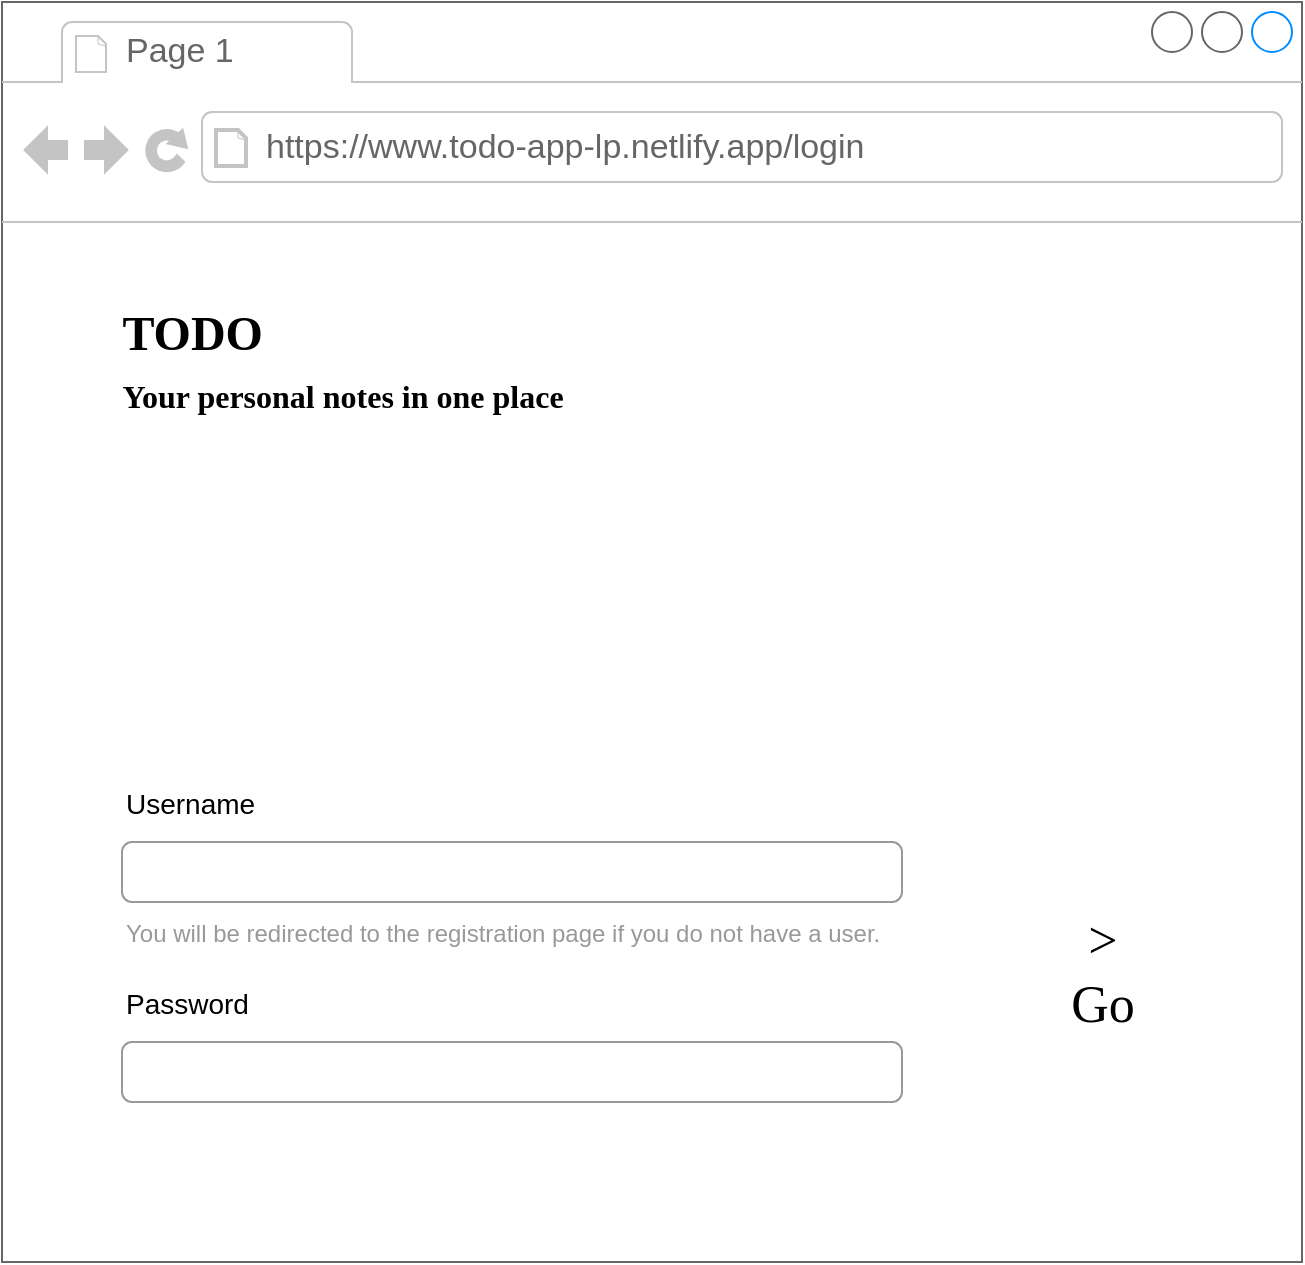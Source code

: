 <mxfile version="14.1.4" type="github" pages="3">
  <diagram id="JGnoUJ59wjyyUFprVWpa" name="Login Page">
    <mxGraphModel dx="1422" dy="763" grid="1" gridSize="10" guides="1" tooltips="1" connect="1" arrows="1" fold="1" page="1" pageScale="1" pageWidth="850" pageHeight="1100" math="0" shadow="0">
      <root>
        <mxCell id="0" />
        <mxCell id="1" parent="0" />
        <mxCell id="V4Uo2bG0KVkIkWlAtBhy-1" value="" style="strokeWidth=1;shadow=0;dashed=0;align=center;html=1;shape=mxgraph.mockup.containers.browserWindow;rSize=0;strokeColor=#666666;strokeColor2=#008cff;strokeColor3=#c4c4c4;mainText=,;recursiveResize=0;" vertex="1" parent="1">
          <mxGeometry x="70" y="50" width="650" height="630" as="geometry" />
        </mxCell>
        <mxCell id="V4Uo2bG0KVkIkWlAtBhy-2" value="Page 1" style="strokeWidth=1;shadow=0;dashed=0;align=center;html=1;shape=mxgraph.mockup.containers.anchor;fontSize=17;fontColor=#666666;align=left;" vertex="1" parent="V4Uo2bG0KVkIkWlAtBhy-1">
          <mxGeometry x="60" y="12" width="110" height="26" as="geometry" />
        </mxCell>
        <mxCell id="V4Uo2bG0KVkIkWlAtBhy-3" value="https://www.todo-app-lp.netlify.app/login" style="strokeWidth=1;shadow=0;dashed=0;align=center;html=1;shape=mxgraph.mockup.containers.anchor;rSize=0;fontSize=17;fontColor=#666666;align=left;" vertex="1" parent="V4Uo2bG0KVkIkWlAtBhy-1">
          <mxGeometry x="130" y="60" width="320" height="26" as="geometry" />
        </mxCell>
        <mxCell id="VI6_glTV6cUCQyx0rmu6-1" value="&lt;div align=&quot;left&quot;&gt;TODO&lt;/div&gt;&lt;div&gt;&lt;font style=&quot;font-size: 16px&quot;&gt;Your personal notes in one place&lt;/font&gt;&lt;br&gt;&lt;/div&gt;" style="text;strokeColor=none;fillColor=none;html=1;fontSize=24;fontStyle=1;verticalAlign=middle;align=center;fontFamily=BitterPro-ExtraBoldItalic;" vertex="1" parent="V4Uo2bG0KVkIkWlAtBhy-1">
          <mxGeometry x="120" y="160" width="100" height="40" as="geometry" />
        </mxCell>
        <mxCell id="VI6_glTV6cUCQyx0rmu6-8" value="&lt;div style=&quot;font-size: 26px&quot;&gt;&lt;font style=&quot;font-size: 26px&quot; face=&quot;BitterPro-BoldItalic&quot;&gt;&amp;gt;&lt;/font&gt;&lt;/div&gt;&lt;div style=&quot;font-size: 26px&quot;&gt;&lt;font style=&quot;font-size: 26px&quot; face=&quot;BitterPro-BoldItalic&quot;&gt;Go&lt;br&gt;&lt;/font&gt;&lt;/div&gt;" style="html=1;shadow=0;dashed=0;shape=mxgraph.bootstrap.rrect;rSize=5;strokeColor=none;align=center;fontSize=14;fillColor=none;" vertex="1" parent="V4Uo2bG0KVkIkWlAtBhy-1">
          <mxGeometry width="160" height="130" relative="1" as="geometry">
            <mxPoint x="470" y="420" as="offset" />
          </mxGeometry>
        </mxCell>
        <mxCell id="VI6_glTV6cUCQyx0rmu6-9" value="" style="group" vertex="1" connectable="0" parent="V4Uo2bG0KVkIkWlAtBhy-1">
          <mxGeometry x="60" y="380" width="390" height="170" as="geometry" />
        </mxCell>
        <mxCell id="VI6_glTV6cUCQyx0rmu6-2" value="Username" style="fillColor=none;strokeColor=none;align=left;fontSize=14;" vertex="1" parent="VI6_glTV6cUCQyx0rmu6-9">
          <mxGeometry width="260" height="40" relative="1" as="geometry">
            <mxPoint as="offset" />
          </mxGeometry>
        </mxCell>
        <mxCell id="VI6_glTV6cUCQyx0rmu6-3" value="" style="html=1;shadow=0;dashed=0;shape=mxgraph.bootstrap.rrect;rSize=5;fillColor=none;strokeColor=#999999;align=left;spacing=15;fontSize=14;fontColor=#6C767D;" vertex="1" parent="VI6_glTV6cUCQyx0rmu6-9">
          <mxGeometry width="390" height="30" relative="1" as="geometry">
            <mxPoint y="40" as="offset" />
          </mxGeometry>
        </mxCell>
        <mxCell id="VI6_glTV6cUCQyx0rmu6-4" value="You will be redirected to the registration page if you do not have a user." style="fillColor=none;strokeColor=none;align=left;spacing=2;fontSize=12;fontColor=#999999;" vertex="1" parent="VI6_glTV6cUCQyx0rmu6-9">
          <mxGeometry width="390" height="30" relative="1" as="geometry">
            <mxPoint y="70" as="offset" />
          </mxGeometry>
        </mxCell>
        <mxCell id="VI6_glTV6cUCQyx0rmu6-5" value="Password" style="fillColor=none;strokeColor=none;align=left;fontSize=14;" vertex="1" parent="VI6_glTV6cUCQyx0rmu6-9">
          <mxGeometry width="260" height="40" relative="1" as="geometry">
            <mxPoint y="100" as="offset" />
          </mxGeometry>
        </mxCell>
        <mxCell id="VI6_glTV6cUCQyx0rmu6-6" value="" style="html=1;shadow=0;dashed=0;shape=mxgraph.bootstrap.rrect;rSize=5;fillColor=none;strokeColor=#999999;align=left;spacing=15;fontSize=14;fontColor=#6C767D;" vertex="1" parent="VI6_glTV6cUCQyx0rmu6-9">
          <mxGeometry width="390" height="30" relative="1" as="geometry">
            <mxPoint y="140" as="offset" />
          </mxGeometry>
        </mxCell>
      </root>
    </mxGraphModel>
  </diagram>
  <diagram id="SPSMORIIyN_lUAarjyp7" name="Home Page">
    <mxGraphModel dx="1422" dy="763" grid="1" gridSize="10" guides="1" tooltips="1" connect="1" arrows="1" fold="1" page="1" pageScale="1" pageWidth="850" pageHeight="1100" math="0" shadow="0">
      <root>
        <mxCell id="vVvqmwYRz3zD5yT8bCCV-0" />
        <mxCell id="vVvqmwYRz3zD5yT8bCCV-1" parent="vVvqmwYRz3zD5yT8bCCV-0" />
        <mxCell id="tUXx8Zsta1WGRYtM3H7Z-0" value="" style="strokeWidth=1;shadow=0;dashed=0;align=center;html=1;shape=mxgraph.mockup.containers.browserWindow;rSize=0;strokeColor=#666666;strokeColor2=#008cff;strokeColor3=#c4c4c4;mainText=,;recursiveResize=0;" vertex="1" parent="vVvqmwYRz3zD5yT8bCCV-1">
          <mxGeometry x="70" y="50" width="650" height="770" as="geometry" />
        </mxCell>
        <mxCell id="tUXx8Zsta1WGRYtM3H7Z-1" value="Page 1" style="strokeWidth=1;shadow=0;dashed=0;align=center;html=1;shape=mxgraph.mockup.containers.anchor;fontSize=17;fontColor=#666666;align=left;" vertex="1" parent="tUXx8Zsta1WGRYtM3H7Z-0">
          <mxGeometry x="60" y="12" width="110" height="26" as="geometry" />
        </mxCell>
        <mxCell id="tUXx8Zsta1WGRYtM3H7Z-2" value="https://www.todo-app-lp.netlify.app/home" style="strokeWidth=1;shadow=0;dashed=0;align=center;html=1;shape=mxgraph.mockup.containers.anchor;rSize=0;fontSize=17;fontColor=#666666;align=left;" vertex="1" parent="tUXx8Zsta1WGRYtM3H7Z-0">
          <mxGeometry x="130" y="60" width="320" height="26" as="geometry" />
        </mxCell>
        <mxCell id="tUXx8Zsta1WGRYtM3H7Z-3" value="" style="strokeWidth=1;shadow=0;dashed=0;align=center;html=1;shape=mxgraph.mockup.forms.rrect;rSize=0;strokeColor=#999999;fillColor=#ffffff;recursiveResize=0;" vertex="1" parent="tUXx8Zsta1WGRYtM3H7Z-0">
          <mxGeometry x="60" y="240" width="550" height="180" as="geometry" />
        </mxCell>
        <mxCell id="tUXx8Zsta1WGRYtM3H7Z-4" value="Overdue item 1" style="shape=ellipse;rSize=0;fillColor=#eeeeee;strokeColor=#999999;gradientColor=#cccccc;html=1;align=left;spacingLeft=4;fontSize=17;fontColor=#666666;labelPosition=right;" vertex="1" parent="tUXx8Zsta1WGRYtM3H7Z-3">
          <mxGeometry x="8" y="7.5" width="15" height="15" as="geometry" />
        </mxCell>
        <mxCell id="tUXx8Zsta1WGRYtM3H7Z-5" value="Overdue item 2" style="shape=ellipse;rSize=0;fillColor=#eeeeee;strokeColor=#999999;gradientColor=#cccccc;html=1;align=left;spacingLeft=4;fontSize=17;fontColor=#666666;labelPosition=right;" vertex="1" parent="tUXx8Zsta1WGRYtM3H7Z-3">
          <mxGeometry x="8" y="50" width="15" height="15" as="geometry" />
        </mxCell>
        <mxCell id="tUXx8Zsta1WGRYtM3H7Z-6" value="Overdue item 3" style="shape=ellipse;rSize=0;fillColor=#aaaaaa;strokeColor=#444444;gradientColor=#666666;html=1;align=left;spacingLeft=4;fontSize=17;fontColor=#008cff;labelPosition=right;" vertex="1" parent="tUXx8Zsta1WGRYtM3H7Z-3">
          <mxGeometry x="8" y="97.5" width="15" height="15" as="geometry" />
        </mxCell>
        <mxCell id="tUXx8Zsta1WGRYtM3H7Z-7" value="" style="shape=ellipse;fillColor=#444444;strokeColor=none;html=1;" vertex="1" parent="tUXx8Zsta1WGRYtM3H7Z-6">
          <mxGeometry x="3" y="3" width="9" height="9" as="geometry" />
        </mxCell>
        <mxCell id="tUXx8Zsta1WGRYtM3H7Z-8" value="Overdue item 4" style="shape=ellipse;rSize=0;fillColor=#eeeeee;strokeColor=#999999;gradientColor=#cccccc;html=1;align=left;spacingLeft=4;fontSize=17;fontColor=#666666;labelPosition=right;" vertex="1" parent="tUXx8Zsta1WGRYtM3H7Z-3">
          <mxGeometry x="8" y="140" width="15" height="15" as="geometry" />
        </mxCell>
        <mxCell id="tUXx8Zsta1WGRYtM3H7Z-9" value="" style="strokeColor=#999999;verticalLabelPosition=bottom;shadow=0;dashed=0;verticalAlign=top;strokeWidth=2;html=1;shape=mxgraph.mockup.misc.editIcon;" vertex="1" parent="tUXx8Zsta1WGRYtM3H7Z-3">
          <mxGeometry x="470" y="50" width="32" height="32" as="geometry" />
        </mxCell>
        <mxCell id="tUXx8Zsta1WGRYtM3H7Z-10" value="" style="strokeColor=#999999;verticalLabelPosition=bottom;shadow=0;dashed=0;verticalAlign=top;strokeWidth=2;html=1;shape=mxgraph.mockup.misc.editIcon;" vertex="1" parent="tUXx8Zsta1WGRYtM3H7Z-3">
          <mxGeometry x="470" y="7.5" width="32" height="32" as="geometry" />
        </mxCell>
        <mxCell id="tUXx8Zsta1WGRYtM3H7Z-11" value="" style="strokeColor=#999999;verticalLabelPosition=bottom;shadow=0;dashed=0;verticalAlign=top;strokeWidth=2;html=1;shape=mxgraph.mockup.misc.editIcon;" vertex="1" parent="tUXx8Zsta1WGRYtM3H7Z-3">
          <mxGeometry x="470" y="97.5" width="32" height="32" as="geometry" />
        </mxCell>
        <mxCell id="tUXx8Zsta1WGRYtM3H7Z-12" value="" style="strokeColor=#999999;verticalLabelPosition=bottom;shadow=0;dashed=0;verticalAlign=top;strokeWidth=2;html=1;shape=mxgraph.mockup.misc.editIcon;" vertex="1" parent="tUXx8Zsta1WGRYtM3H7Z-3">
          <mxGeometry x="470" y="139.5" width="32" height="32" as="geometry" />
        </mxCell>
        <mxCell id="tUXx8Zsta1WGRYtM3H7Z-13" value="" style="strokeColor=#999999;verticalLabelPosition=bottom;shadow=0;dashed=0;verticalAlign=top;strokeWidth=2;html=1;shape=mxgraph.mockup.misc.trashcanIcon;" vertex="1" parent="tUXx8Zsta1WGRYtM3H7Z-3">
          <mxGeometry x="510" y="7.5" width="30" height="32" as="geometry" />
        </mxCell>
        <mxCell id="tUXx8Zsta1WGRYtM3H7Z-14" value="" style="strokeColor=#999999;verticalLabelPosition=bottom;shadow=0;dashed=0;verticalAlign=top;strokeWidth=2;html=1;shape=mxgraph.mockup.misc.trashcanIcon;" vertex="1" parent="tUXx8Zsta1WGRYtM3H7Z-3">
          <mxGeometry x="510" y="49.5" width="30" height="32" as="geometry" />
        </mxCell>
        <mxCell id="tUXx8Zsta1WGRYtM3H7Z-15" value="" style="strokeColor=#999999;verticalLabelPosition=bottom;shadow=0;dashed=0;verticalAlign=top;strokeWidth=2;html=1;shape=mxgraph.mockup.misc.trashcanIcon;" vertex="1" parent="tUXx8Zsta1WGRYtM3H7Z-3">
          <mxGeometry x="510" y="97" width="30" height="32" as="geometry" />
        </mxCell>
        <mxCell id="tUXx8Zsta1WGRYtM3H7Z-16" value="" style="strokeColor=#999999;verticalLabelPosition=bottom;shadow=0;dashed=0;verticalAlign=top;strokeWidth=2;html=1;shape=mxgraph.mockup.misc.trashcanIcon;" vertex="1" parent="tUXx8Zsta1WGRYtM3H7Z-3">
          <mxGeometry x="510" y="139.5" width="30" height="32" as="geometry" />
        </mxCell>
        <mxCell id="tUXx8Zsta1WGRYtM3H7Z-17" value="&lt;font style=&quot;font-size: 22px&quot;&gt;&lt;b&gt;Today&lt;/b&gt;&lt;/font&gt;" style="text;spacingTop=-5;whiteSpace=wrap;html=1;align=left;fontSize=12;fontFamily=Helvetica;fillColor=none;strokeColor=none;" vertex="1" parent="tUXx8Zsta1WGRYtM3H7Z-0">
          <mxGeometry x="60" y="150" width="60" height="40" as="geometry" />
        </mxCell>
        <mxCell id="tUXx8Zsta1WGRYtM3H7Z-18" value="Sat 2 Jan" style="text;spacingTop=-5;whiteSpace=wrap;html=1;align=left;fontSize=12;fontFamily=Helvetica;fillColor=none;strokeColor=none;" vertex="1" parent="tUXx8Zsta1WGRYtM3H7Z-0">
          <mxGeometry x="130" y="160" width="60" height="40" as="geometry" />
        </mxCell>
        <mxCell id="tUXx8Zsta1WGRYtM3H7Z-19" value="&lt;b&gt;Overdue&lt;/b&gt;" style="text;spacingTop=-5;whiteSpace=wrap;html=1;align=left;fontSize=12;fontFamily=Helvetica;fillColor=none;strokeColor=none;" vertex="1" parent="tUXx8Zsta1WGRYtM3H7Z-0">
          <mxGeometry x="60" y="220" width="320" height="20" as="geometry" />
        </mxCell>
        <mxCell id="tUXx8Zsta1WGRYtM3H7Z-20" value="" style="group" vertex="1" connectable="0" parent="tUXx8Zsta1WGRYtM3H7Z-0">
          <mxGeometry x="60" y="440" width="550" height="295" as="geometry" />
        </mxCell>
        <mxCell id="tUXx8Zsta1WGRYtM3H7Z-21" value="&lt;b&gt;Today - Sat 2 Jan&lt;/b&gt;" style="text;spacingTop=-5;whiteSpace=wrap;html=1;align=left;fontSize=12;fontFamily=Helvetica;fillColor=none;strokeColor=none;" vertex="1" parent="tUXx8Zsta1WGRYtM3H7Z-20">
          <mxGeometry width="320" height="20" as="geometry" />
        </mxCell>
        <mxCell id="tUXx8Zsta1WGRYtM3H7Z-22" value="" style="strokeWidth=1;shadow=0;dashed=0;align=center;html=1;shape=mxgraph.mockup.forms.rrect;rSize=0;strokeColor=#999999;fillColor=#ffffff;recursiveResize=0;" vertex="1" parent="tUXx8Zsta1WGRYtM3H7Z-0">
          <mxGeometry x="60" y="460" width="550" height="190" as="geometry" />
        </mxCell>
        <mxCell id="tUXx8Zsta1WGRYtM3H7Z-23" value="Todo item 1" style="shape=ellipse;rSize=0;fillColor=#eeeeee;strokeColor=#999999;gradientColor=#cccccc;html=1;align=left;spacingLeft=4;fontSize=17;fontColor=#666666;labelPosition=right;" vertex="1" parent="tUXx8Zsta1WGRYtM3H7Z-22">
          <mxGeometry x="8" y="16" width="15" height="15" as="geometry" />
        </mxCell>
        <mxCell id="tUXx8Zsta1WGRYtM3H7Z-24" value="&lt;div&gt;Todo item 2&lt;/div&gt;" style="shape=ellipse;rSize=0;fillColor=#eeeeee;strokeColor=#999999;gradientColor=#cccccc;html=1;align=left;spacingLeft=4;fontSize=17;fontColor=#666666;labelPosition=right;" vertex="1" parent="tUXx8Zsta1WGRYtM3H7Z-22">
          <mxGeometry x="8" y="60" width="15" height="15" as="geometry" />
        </mxCell>
        <mxCell id="tUXx8Zsta1WGRYtM3H7Z-25" value="Todo item 3" style="shape=ellipse;rSize=0;fillColor=#aaaaaa;strokeColor=#444444;gradientColor=#666666;html=1;align=left;spacingLeft=4;fontSize=17;fontColor=#008cff;labelPosition=right;" vertex="1" parent="tUXx8Zsta1WGRYtM3H7Z-22">
          <mxGeometry x="8" y="110" width="15" height="15" as="geometry" />
        </mxCell>
        <mxCell id="tUXx8Zsta1WGRYtM3H7Z-26" value="" style="shape=ellipse;fillColor=#444444;strokeColor=none;html=1;" vertex="1" parent="tUXx8Zsta1WGRYtM3H7Z-25">
          <mxGeometry x="3" y="3" width="9" height="9" as="geometry" />
        </mxCell>
        <mxCell id="tUXx8Zsta1WGRYtM3H7Z-27" value="&lt;div&gt;Todo item 4&lt;/div&gt;" style="shape=ellipse;rSize=0;fillColor=#eeeeee;strokeColor=#999999;gradientColor=#cccccc;html=1;align=left;spacingLeft=4;fontSize=17;fontColor=#666666;labelPosition=right;" vertex="1" parent="tUXx8Zsta1WGRYtM3H7Z-22">
          <mxGeometry x="8" y="160" width="15" height="15" as="geometry" />
        </mxCell>
        <mxCell id="tUXx8Zsta1WGRYtM3H7Z-28" value="" style="strokeColor=#999999;verticalLabelPosition=bottom;shadow=0;dashed=0;verticalAlign=top;strokeWidth=2;html=1;shape=mxgraph.mockup.misc.editIcon;" vertex="1" parent="tUXx8Zsta1WGRYtM3H7Z-22">
          <mxGeometry x="470" y="51.75" width="32" height="32" as="geometry" />
        </mxCell>
        <mxCell id="tUXx8Zsta1WGRYtM3H7Z-29" value="" style="strokeColor=#999999;verticalLabelPosition=bottom;shadow=0;dashed=0;verticalAlign=top;strokeWidth=2;html=1;shape=mxgraph.mockup.misc.editIcon;" vertex="1" parent="tUXx8Zsta1WGRYtM3H7Z-22">
          <mxGeometry x="470" y="7.5" width="32" height="32" as="geometry" />
        </mxCell>
        <mxCell id="tUXx8Zsta1WGRYtM3H7Z-30" value="" style="strokeColor=#999999;verticalLabelPosition=bottom;shadow=0;dashed=0;verticalAlign=top;strokeWidth=2;html=1;shape=mxgraph.mockup.misc.editIcon;" vertex="1" parent="tUXx8Zsta1WGRYtM3H7Z-22">
          <mxGeometry x="470" y="101.75" width="32" height="32" as="geometry" />
        </mxCell>
        <mxCell id="tUXx8Zsta1WGRYtM3H7Z-31" value="" style="strokeColor=#999999;verticalLabelPosition=bottom;shadow=0;dashed=0;verticalAlign=top;strokeWidth=2;html=1;shape=mxgraph.mockup.misc.editIcon;" vertex="1" parent="tUXx8Zsta1WGRYtM3H7Z-22">
          <mxGeometry x="470" y="151.5" width="32" height="32" as="geometry" />
        </mxCell>
        <mxCell id="tUXx8Zsta1WGRYtM3H7Z-32" value="" style="strokeColor=#999999;verticalLabelPosition=bottom;shadow=0;dashed=0;verticalAlign=top;strokeWidth=2;html=1;shape=mxgraph.mockup.misc.trashcanIcon;" vertex="1" parent="tUXx8Zsta1WGRYtM3H7Z-22">
          <mxGeometry x="510" y="7.5" width="30" height="32" as="geometry" />
        </mxCell>
        <mxCell id="tUXx8Zsta1WGRYtM3H7Z-33" value="" style="strokeColor=#999999;verticalLabelPosition=bottom;shadow=0;dashed=0;verticalAlign=top;strokeWidth=2;html=1;shape=mxgraph.mockup.misc.trashcanIcon;" vertex="1" parent="tUXx8Zsta1WGRYtM3H7Z-22">
          <mxGeometry x="510" y="51.25" width="30" height="32" as="geometry" />
        </mxCell>
        <mxCell id="tUXx8Zsta1WGRYtM3H7Z-34" value="" style="strokeColor=#999999;verticalLabelPosition=bottom;shadow=0;dashed=0;verticalAlign=top;strokeWidth=2;html=1;shape=mxgraph.mockup.misc.trashcanIcon;" vertex="1" parent="tUXx8Zsta1WGRYtM3H7Z-22">
          <mxGeometry x="510" y="101.25" width="30" height="32" as="geometry" />
        </mxCell>
        <mxCell id="tUXx8Zsta1WGRYtM3H7Z-35" value="" style="strokeColor=#999999;verticalLabelPosition=bottom;shadow=0;dashed=0;verticalAlign=top;strokeWidth=2;html=1;shape=mxgraph.mockup.misc.trashcanIcon;" vertex="1" parent="tUXx8Zsta1WGRYtM3H7Z-22">
          <mxGeometry x="510" y="151.5" width="30" height="32" as="geometry" />
        </mxCell>
      </root>
    </mxGraphModel>
  </diagram>
  <diagram id="YuU7s9F8Nl7aoAMj1U5E" name="Todo List">
    <mxGraphModel dx="1422" dy="763" grid="1" gridSize="10" guides="1" tooltips="1" connect="1" arrows="1" fold="1" page="1" pageScale="1" pageWidth="850" pageHeight="1100" math="0" shadow="0">
      <root>
        <mxCell id="NP-bmAzhE9fDdrayFr45-0" />
        <mxCell id="NP-bmAzhE9fDdrayFr45-1" parent="NP-bmAzhE9fDdrayFr45-0" />
      </root>
    </mxGraphModel>
  </diagram>
</mxfile>
